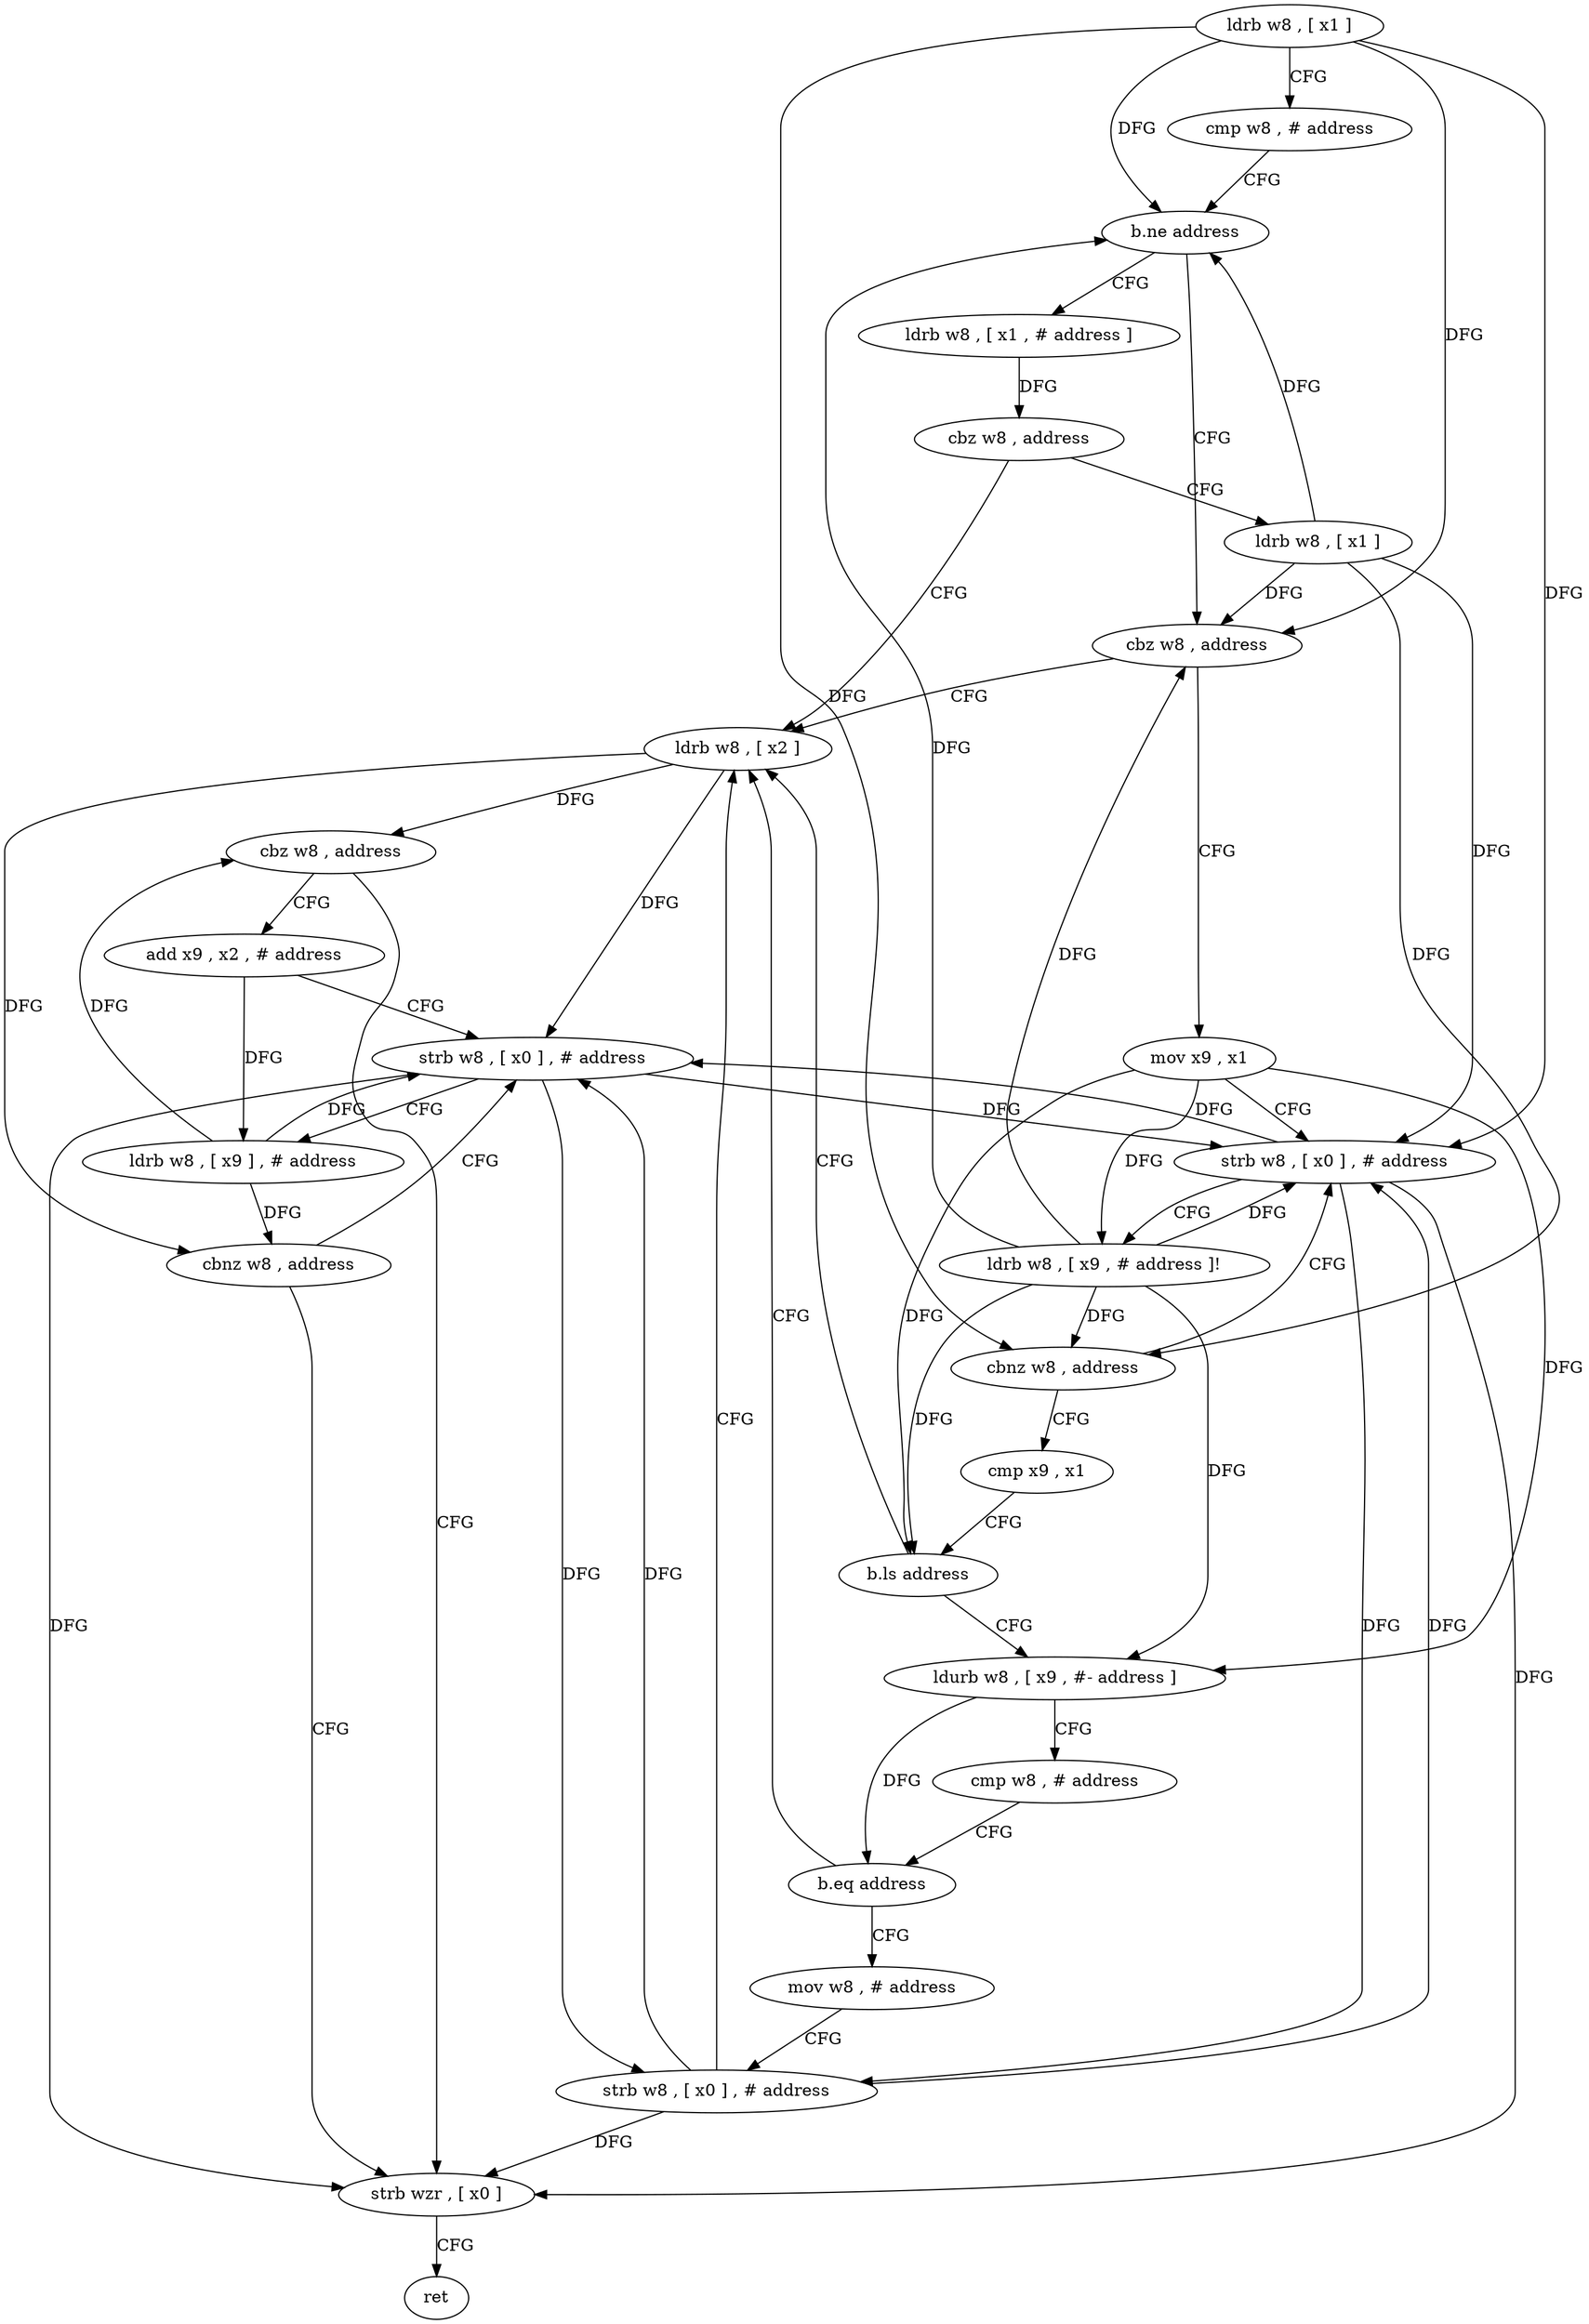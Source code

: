 digraph "func" {
"4224032" [label = "ldrb w8 , [ x1 ]" ]
"4224036" [label = "cmp w8 , # address" ]
"4224040" [label = "b.ne address" ]
"4224056" [label = "cbz w8 , address" ]
"4224044" [label = "ldrb w8 , [ x1 , # address ]" ]
"4224104" [label = "ldrb w8 , [ x2 ]" ]
"4224060" [label = "mov x9 , x1" ]
"4224048" [label = "cbz w8 , address" ]
"4224052" [label = "ldrb w8 , [ x1 ]" ]
"4224108" [label = "cbz w8 , address" ]
"4224128" [label = "strb wzr , [ x0 ]" ]
"4224112" [label = "add x9 , x2 , # address" ]
"4224064" [label = "strb w8 , [ x0 ] , # address" ]
"4224132" [label = "ret" ]
"4224116" [label = "strb w8 , [ x0 ] , # address" ]
"4224068" [label = "ldrb w8 , [ x9 , # address ]!" ]
"4224072" [label = "cbnz w8 , address" ]
"4224076" [label = "cmp x9 , x1" ]
"4224080" [label = "b.ls address" ]
"4224084" [label = "ldurb w8 , [ x9 , #- address ]" ]
"4224120" [label = "ldrb w8 , [ x9 ] , # address" ]
"4224124" [label = "cbnz w8 , address" ]
"4224088" [label = "cmp w8 , # address" ]
"4224092" [label = "b.eq address" ]
"4224096" [label = "mov w8 , # address" ]
"4224100" [label = "strb w8 , [ x0 ] , # address" ]
"4224032" -> "4224036" [ label = "CFG" ]
"4224032" -> "4224040" [ label = "DFG" ]
"4224032" -> "4224056" [ label = "DFG" ]
"4224032" -> "4224064" [ label = "DFG" ]
"4224032" -> "4224072" [ label = "DFG" ]
"4224036" -> "4224040" [ label = "CFG" ]
"4224040" -> "4224056" [ label = "CFG" ]
"4224040" -> "4224044" [ label = "CFG" ]
"4224056" -> "4224104" [ label = "CFG" ]
"4224056" -> "4224060" [ label = "CFG" ]
"4224044" -> "4224048" [ label = "DFG" ]
"4224104" -> "4224108" [ label = "DFG" ]
"4224104" -> "4224116" [ label = "DFG" ]
"4224104" -> "4224124" [ label = "DFG" ]
"4224060" -> "4224064" [ label = "CFG" ]
"4224060" -> "4224068" [ label = "DFG" ]
"4224060" -> "4224080" [ label = "DFG" ]
"4224060" -> "4224084" [ label = "DFG" ]
"4224048" -> "4224104" [ label = "CFG" ]
"4224048" -> "4224052" [ label = "CFG" ]
"4224052" -> "4224056" [ label = "DFG" ]
"4224052" -> "4224040" [ label = "DFG" ]
"4224052" -> "4224064" [ label = "DFG" ]
"4224052" -> "4224072" [ label = "DFG" ]
"4224108" -> "4224128" [ label = "CFG" ]
"4224108" -> "4224112" [ label = "CFG" ]
"4224128" -> "4224132" [ label = "CFG" ]
"4224112" -> "4224116" [ label = "CFG" ]
"4224112" -> "4224120" [ label = "DFG" ]
"4224064" -> "4224068" [ label = "CFG" ]
"4224064" -> "4224128" [ label = "DFG" ]
"4224064" -> "4224116" [ label = "DFG" ]
"4224064" -> "4224100" [ label = "DFG" ]
"4224116" -> "4224120" [ label = "CFG" ]
"4224116" -> "4224128" [ label = "DFG" ]
"4224116" -> "4224064" [ label = "DFG" ]
"4224116" -> "4224100" [ label = "DFG" ]
"4224068" -> "4224072" [ label = "DFG" ]
"4224068" -> "4224040" [ label = "DFG" ]
"4224068" -> "4224056" [ label = "DFG" ]
"4224068" -> "4224064" [ label = "DFG" ]
"4224068" -> "4224080" [ label = "DFG" ]
"4224068" -> "4224084" [ label = "DFG" ]
"4224072" -> "4224064" [ label = "CFG" ]
"4224072" -> "4224076" [ label = "CFG" ]
"4224076" -> "4224080" [ label = "CFG" ]
"4224080" -> "4224104" [ label = "CFG" ]
"4224080" -> "4224084" [ label = "CFG" ]
"4224084" -> "4224088" [ label = "CFG" ]
"4224084" -> "4224092" [ label = "DFG" ]
"4224120" -> "4224124" [ label = "DFG" ]
"4224120" -> "4224108" [ label = "DFG" ]
"4224120" -> "4224116" [ label = "DFG" ]
"4224124" -> "4224116" [ label = "CFG" ]
"4224124" -> "4224128" [ label = "CFG" ]
"4224088" -> "4224092" [ label = "CFG" ]
"4224092" -> "4224104" [ label = "CFG" ]
"4224092" -> "4224096" [ label = "CFG" ]
"4224096" -> "4224100" [ label = "CFG" ]
"4224100" -> "4224104" [ label = "CFG" ]
"4224100" -> "4224128" [ label = "DFG" ]
"4224100" -> "4224064" [ label = "DFG" ]
"4224100" -> "4224116" [ label = "DFG" ]
}
